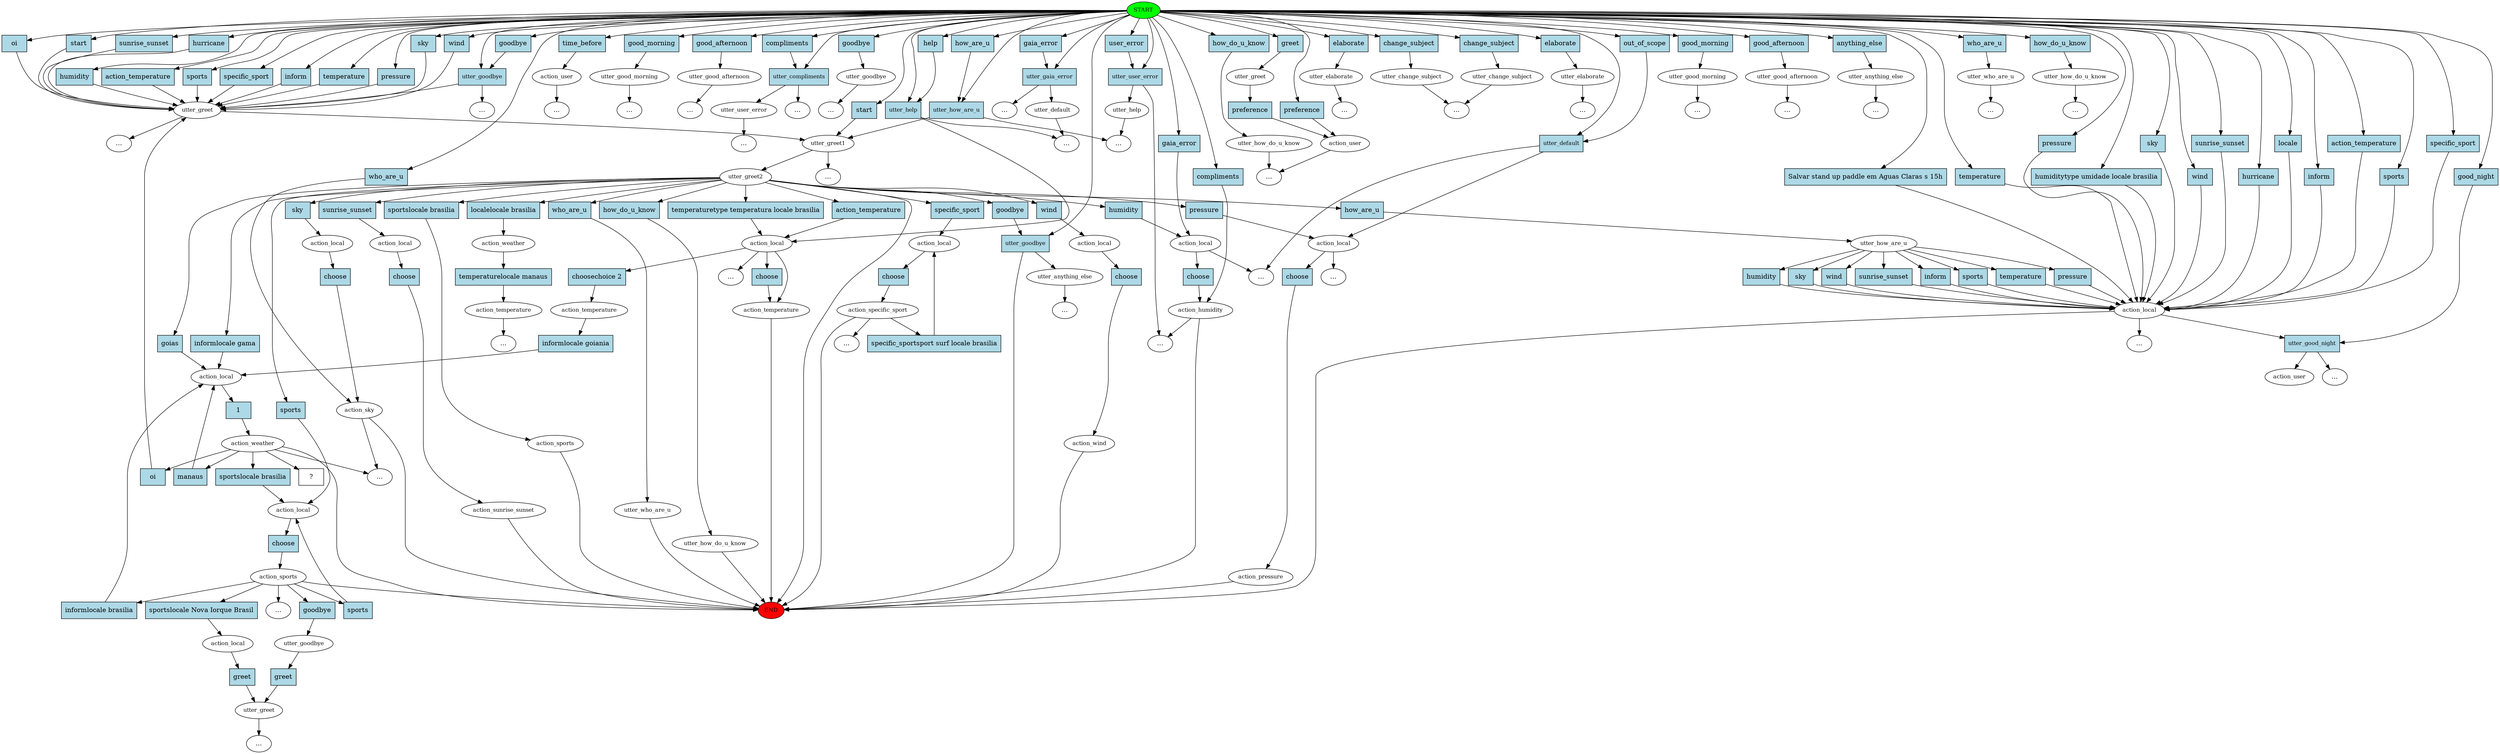 digraph  {
0 [class="start active", fillcolor=green, fontsize=12, label=START, style=filled];
"-1" [class=end, fillcolor=red, fontsize=12, label=END, style=filled];
1 [class="", fontsize=12, label=action_local];
2 [class="", fontsize=12, label=utter_greet];
5 [class=active, fontsize=12, label=utter_time_before];
6 [class="", fontsize=12, label=action_user];
"-7" [class=ellipsis, label="..."];
8 [class="", fontsize=12, label=utter_good_morning];
9 [class="", fontsize=12, label=utter_good_afternoon];
10 [class="", fontsize=12, label=utter_good_night];
20 [class="", fontsize=12, label=utter_goodbye];
"-21" [class=ellipsis, label="..."];
21 [class="", fontsize=12, label=utter_how_are_u];
"-22" [class=ellipsis, label="..."];
23 [class="", fontsize=12, label=utter_help];
"-24" [class=ellipsis, label="..."];
25 [class="", fontsize=12, label=utter_default];
"-26" [class=ellipsis, label="..."];
26 [class="", fontsize=12, label=utter_user_error];
"-27" [class=ellipsis, label="..."];
27 [class="", fontsize=12, label=utter_gaia_error];
"-28" [class=ellipsis, label="..."];
28 [class="", fontsize=12, label=utter_compliments];
"-29" [class=ellipsis, label="..."];
"-33" [class=ellipsis, label="..."];
"-34" [class=ellipsis, label="..."];
"-35" [class=ellipsis, label="..."];
35 [class="", fontsize=12, label=utter_change_subject];
"-36" [class=ellipsis, label="..."];
37 [class="", fontsize=12, label=utter_anything_else];
"-38" [class=ellipsis, label="..."];
44 [class="", fontsize=12, label=utter_who_are_u];
"-45" [class=ellipsis, label="..."];
46 [class="", fontsize=12, label=utter_how_do_u_know];
"-47" [class=ellipsis, label="..."];
68 [class="", fontsize=12, label=utter_elaborate];
"-72" [class=ellipsis, label="..."];
"-73" [class=ellipsis, label="..."];
"-75" [class=ellipsis, label="..."];
76 [class="dashed active", fontsize=12, label=action_user];
77 [class=intent, fillcolor=lightblue, label=humidity, shape=rect, style=filled];
78 [class=intent, fillcolor=lightblue, label=action_temperature, shape=rect, style=filled];
79 [class=intent, fillcolor=lightblue, label=sports, shape=rect, style=filled];
80 [class=intent, fillcolor=lightblue, label=specific_sport, shape=rect, style=filled];
81 [class=intent, fillcolor=lightblue, label=inform, shape=rect, style=filled];
82 [class=intent, fillcolor=lightblue, label=temperature, shape=rect, style=filled];
83 [class=intent, fillcolor=lightblue, label=pressure, shape=rect, style=filled];
84 [class=intent, fillcolor=lightblue, label=sky, shape=rect, style=filled];
85 [class=intent, fillcolor=lightblue, label=wind, shape=rect, style=filled];
86 [class=intent, fillcolor=lightblue, label=sunrise_sunset, shape=rect, style=filled];
87 [class=intent, fillcolor=lightblue, label=hurricane, shape=rect, style=filled];
88 [class=intent, fillcolor=lightblue, label=locale, shape=rect, style=filled];
89 [class=intent, fillcolor=lightblue, label=greet, shape=rect, style=filled];
90 [class=intent, fillcolor=lightblue, label=start, shape=rect, style=filled];
91 [class="intent active", fillcolor=lightblue, label="Salvar stand up paddle em Aguas Claras s 15h", shape=rect, style=filled];
92 [class=intent, fillcolor=lightblue, label=time_before, shape=rect, style=filled];
93 [class=intent, fillcolor=lightblue, label=good_morning, shape=rect, style=filled];
94 [class=intent, fillcolor=lightblue, label=good_afternoon, shape=rect, style=filled];
95 [class=intent, fillcolor=lightblue, label=good_night, shape=rect, style=filled];
96 [class=intent, fillcolor=lightblue, label=goodbye, shape=rect, style=filled];
97 [class=intent, fillcolor=lightblue, label=how_are_u, shape=rect, style=filled];
98 [class=intent, fillcolor=lightblue, label=help, shape=rect, style=filled];
99 [class=intent, fillcolor=lightblue, label=out_of_scope, shape=rect, style=filled];
100 [class=intent, fillcolor=lightblue, label=user_error, shape=rect, style=filled];
101 [class=intent, fillcolor=lightblue, label=gaia_error, shape=rect, style=filled];
102 [class=intent, fillcolor=lightblue, label=compliments, shape=rect, style=filled];
103 [class=intent, fillcolor=lightblue, label=change_subject, shape=rect, style=filled];
104 [class=intent, fillcolor=lightblue, label=anything_else, shape=rect, style=filled];
105 [class=intent, fillcolor=lightblue, label=who_are_u, shape=rect, style=filled];
106 [class=intent, fillcolor=lightblue, label=how_do_u_know, shape=rect, style=filled];
107 [class=intent, fillcolor=lightblue, label=elaborate, shape=rect, style=filled];
108 [class="intent active", fillcolor=lightblue, label="2 horas antes", shape=rect, style=filled];
0 -> 77  [class="", key=0];
0 -> 78  [class="", key=0];
0 -> 79  [class="", key=0];
0 -> 80  [class="", key=0];
0 -> 81  [class="", key=0];
0 -> 82  [class="", key=0];
0 -> 83  [class="", key=0];
0 -> 84  [class="", key=0];
0 -> 85  [class="", key=0];
0 -> 86  [class="", key=0];
0 -> 87  [class="", key=0];
0 -> 88  [class="", key=0];
0 -> 89  [class="", key=0];
0 -> 90  [class="", key=0];
0 -> 91  [class=active, key=0];
0 -> 92  [class="", key=0];
0 -> 93  [class="", key=0];
0 -> 94  [class="", key=0];
0 -> 95  [class="", key=0];
0 -> 96  [class="", key=0];
0 -> 97  [class="", key=0];
0 -> 98  [class="", key=0];
0 -> 99  [class="", key=0];
0 -> 100  [class="", key=0];
0 -> 101  [class="", key=0];
0 -> 102  [class="", key=0];
0 -> 103  [class="", key=0];
0 -> 104  [class="", key=0];
0 -> 105  [class="", key=0];
0 -> 106  [class="", key=0];
0 -> 107  [class="", key=0];
1 -> "-73"  [class="", key=NONE, label=""];
2 -> "-75"  [class="", key=NONE, label=""];
5 -> "-1"  [class="", key=NONE, label=""];
5 -> 108  [class=active, key=0];
6 -> "-7"  [class="", key=NONE, label=""];
8 -> "-33"  [class="", key=NONE, label=""];
9 -> "-35"  [class="", key=NONE, label=""];
10 -> "-34"  [class="", key=NONE, label=""];
20 -> "-21"  [class="", key=NONE, label=""];
21 -> "-22"  [class="", key=NONE, label=""];
23 -> "-24"  [class="", key=NONE, label=""];
25 -> "-26"  [class="", key=NONE, label=""];
26 -> "-27"  [class="", key=NONE, label=""];
27 -> "-28"  [class="", key=NONE, label=""];
28 -> "-29"  [class="", key=NONE, label=""];
35 -> "-36"  [class="", key=NONE, label=""];
37 -> "-38"  [class="", key=NONE, label=""];
44 -> "-45"  [class="", key=NONE, label=""];
46 -> "-47"  [class="", key=NONE, label=""];
68 -> "-72"  [class="", key=NONE, label=""];
77 -> 1  [class="", key=0];
78 -> 1  [class="", key=0];
79 -> 1  [class="", key=0];
80 -> 1  [class="", key=0];
81 -> 1  [class="", key=0];
82 -> 1  [class="", key=0];
83 -> 1  [class="", key=0];
84 -> 1  [class="", key=0];
85 -> 1  [class="", key=0];
86 -> 1  [class="", key=0];
87 -> 1  [class="", key=0];
88 -> 1  [class="", key=0];
89 -> 2  [class="", key=0];
90 -> 2  [class="", key=0];
91 -> 5  [class=active, key=0];
92 -> 6  [class="", key=0];
93 -> 8  [class="", key=0];
94 -> 9  [class="", key=0];
95 -> 10  [class="", key=0];
96 -> 20  [class="", key=0];
97 -> 21  [class="", key=0];
98 -> 23  [class="", key=0];
99 -> 25  [class="", key=0];
100 -> 26  [class="", key=0];
101 -> 27  [class="", key=0];
102 -> 28  [class="", key=0];
103 -> 35  [class="", key=0];
104 -> 37  [class="", key=0];
105 -> 44  [class="", key=0];
106 -> 46  [class="", key=0];
107 -> 68  [class="", key=0];
108 -> 76  [class=active, key=0];
1 [class=active, fontsize=12, label=utter_greet];
2 [class=active, fontsize=12, label=utter_greet1];
3 [class=active, fontsize=12, label=utter_greet2];
4 [class="", fontsize=12, label=utter_how_are_u];
5 [class="", fontsize=12, label=action_local];
10 [class="", fontsize=12, label=action_local];
11 [class="", fontsize=12, label=action_temperature];
21 [class="", fontsize=12, label=action_local];
22 [class="", fontsize=12, label=action_pressure];
27 [class="", fontsize=12, label=action_local];
28 [class="", fontsize=12, label=action_humidity];
43 [class="", fontsize=12, label=action_local];
44 [class="", fontsize=12, label=action_sky];
48 [class="", fontsize=12, label=action_local];
49 [class="", fontsize=12, label=action_wind];
60 [class="", fontsize=12, label=action_local];
61 [class="", fontsize=12, label=action_sunrise_sunset];
69 [class="", fontsize=12, label=utter_elaborate];
73 [class=active, fontsize=12, label=action_local];
74 [class=active, fontsize=12, label=action_weather];
"-19" [class=ellipsis, label="..."];
88 [class="", fontsize=12, label=utter_goodbye];
"-23" [class=ellipsis, label="..."];
89 [class="", fontsize=12, label=utter_how_are_u];
"-24" [class=ellipsis, label="..."];
95 [class="", fontsize=12, label=utter_help];
"-26" [class=ellipsis, label="..."];
97 [class="", fontsize=12, label=utter_default];
"-28" [class=ellipsis, label="..."];
98 [class="", fontsize=12, label=utter_user_error];
"-29" [class=ellipsis, label="..."];
99 [class="", fontsize=12, label=utter_gaia_error];
"-30" [class=ellipsis, label="..."];
100 [class="", fontsize=12, label=utter_compliments];
"-31" [class=ellipsis, label="..."];
104 [class="", fontsize=12, label=utter_goodbye];
108 [class="", fontsize=12, label=utter_good_night];
109 [class="", fontsize=12, label=utter_good_morning];
111 [class="", fontsize=12, label=utter_good_afternoon];
112 [class="", fontsize=12, label=utter_change_subject];
"-36" [class=ellipsis, label="..."];
116 [class="", fontsize=12, label=utter_anything_else];
"-37" [class=ellipsis, label="..."];
127 [class="", fontsize=12, label=action_local];
128 [class="", fontsize=12, label=action_sports];
129 [class="", fontsize=12, label=utter_goodbye];
130 [class="", fontsize=12, label=utter_greet];
134 [class="", fontsize=12, label=action_weather];
135 [class="", fontsize=12, label=action_temperature];
"-41" [class=ellipsis, label="..."];
140 [class="", fontsize=12, label=action_temperature];
146 [class="", fontsize=12, label=action_sports];
152 [class="", fontsize=12, label=action_local];
"-43" [class=ellipsis, label="..."];
157 [class="", fontsize=12, label=action_local];
158 [class="", fontsize=12, label=action_specific_sport];
"-44" [class=ellipsis, label="..."];
"-45" [class=ellipsis, label="..."];
180 [class="", fontsize=12, label=action_user];
181 [class="", fontsize=12, label=utter_greet];
"-47" [class=ellipsis, label="..."];
"-53" [class=ellipsis, label="..."];
"-54" [class=ellipsis, label="..."];
"-55" [class=ellipsis, label="..."];
"-56" [class=ellipsis, label="..."];
"-57" [class=ellipsis, label="..."];
213 [class="", fontsize=12, label=utter_who_are_u];
"-58" [class=ellipsis, label="..."];
217 [class="", fontsize=12, label=utter_who_are_u];
218 [class="", fontsize=12, label=utter_how_do_u_know];
"-59" [class=ellipsis, label="..."];
222 [class="", fontsize=12, label=utter_how_do_u_know];
237 [class="intent dashed active", label="  ?  ", shape=rect];
238 [class="intent active", fillcolor=lightblue, label=oi, shape=rect, style=filled];
239 [class=intent, fillcolor=lightblue, label=start, shape=rect, style=filled];
240 [class=intent, fillcolor=lightblue, label=elaborate, shape=rect, style=filled];
241 [class=intent, fillcolor=lightblue, label=goodbye, shape=rect, style=filled];
242 [class=intent, fillcolor=lightblue, label=how_are_u, shape=rect, style=filled];
243 [class=intent, fillcolor=lightblue, label=help, shape=rect, style=filled];
244 [class=intent, fillcolor=lightblue, label=out_of_scope, shape=rect, style=filled];
245 [class=intent, fillcolor=lightblue, label=user_error, shape=rect, style=filled];
246 [class=intent, fillcolor=lightblue, label=gaia_error, shape=rect, style=filled];
247 [class=intent, fillcolor=lightblue, label=compliments, shape=rect, style=filled];
248 [class=intent, fillcolor=lightblue, label=good_night, shape=rect, style=filled];
249 [class=intent, fillcolor=lightblue, label=good_morning, shape=rect, style=filled];
250 [class=intent, fillcolor=lightblue, label=good_afternoon, shape=rect, style=filled];
251 [class=intent, fillcolor=lightblue, label=change_subject, shape=rect, style=filled];
252 [class=intent, fillcolor=lightblue, label=anything_else, shape=rect, style=filled];
253 [class=intent, fillcolor=lightblue, label=preference, shape=rect, style=filled];
254 [class=intent, fillcolor=lightblue, label=greet, shape=rect, style=filled];
255 [class=intent, fillcolor=lightblue, label=who_are_u, shape=rect, style=filled];
256 [class=intent, fillcolor=lightblue, label=how_do_u_know, shape=rect, style=filled];
257 [class=intent, fillcolor=lightblue, label=temperature, shape=rect, style=filled];
258 [class=intent, fillcolor=lightblue, label=pressure, shape=rect, style=filled];
259 [class=intent, fillcolor=lightblue, label="humiditytype umidade locale brasilia", shape=rect, style=filled];
260 [class=intent, fillcolor=lightblue, label=sky, shape=rect, style=filled];
261 [class=intent, fillcolor=lightblue, label=wind, shape=rect, style=filled];
262 [class=intent, fillcolor=lightblue, label=sunrise_sunset, shape=rect, style=filled];
263 [class=intent, fillcolor=lightblue, label=hurricane, shape=rect, style=filled];
264 [class=intent, fillcolor=lightblue, label=locale, shape=rect, style=filled];
265 [class=intent, fillcolor=lightblue, label=inform, shape=rect, style=filled];
266 [class=intent, fillcolor=lightblue, label=action_temperature, shape=rect, style=filled];
267 [class=intent, fillcolor=lightblue, label=sports, shape=rect, style=filled];
268 [class=intent, fillcolor=lightblue, label=specific_sport, shape=rect, style=filled];
269 [class=intent, fillcolor=lightblue, label=how_are_u, shape=rect, style=filled];
270 [class=intent, fillcolor=lightblue, label="temperaturetype temperatura locale brasilia", shape=rect, style=filled];
271 [class=intent, fillcolor=lightblue, label=action_temperature, shape=rect, style=filled];
272 [class=intent, fillcolor=lightblue, label=pressure, shape=rect, style=filled];
273 [class=intent, fillcolor=lightblue, label=humidity, shape=rect, style=filled];
274 [class=intent, fillcolor=lightblue, label=sky, shape=rect, style=filled];
275 [class=intent, fillcolor=lightblue, label=wind, shape=rect, style=filled];
276 [class=intent, fillcolor=lightblue, label=sunrise_sunset, shape=rect, style=filled];
277 [class=intent, fillcolor=lightblue, label="informlocale gama", shape=rect, style=filled];
278 [class="intent active", fillcolor=lightblue, label=goias, shape=rect, style=filled];
279 [class=intent, fillcolor=lightblue, label=goodbye, shape=rect, style=filled];
280 [class=intent, fillcolor=lightblue, label=sports, shape=rect, style=filled];
281 [class=intent, fillcolor=lightblue, label="localelocale brasilia", shape=rect, style=filled];
282 [class=intent, fillcolor=lightblue, label="sportslocale brasilia", shape=rect, style=filled];
283 [class=intent, fillcolor=lightblue, label=specific_sport, shape=rect, style=filled];
284 [class=intent, fillcolor=lightblue, label=who_are_u, shape=rect, style=filled];
285 [class=intent, fillcolor=lightblue, label=how_do_u_know, shape=rect, style=filled];
286 [class=intent, fillcolor=lightblue, label=temperature, shape=rect, style=filled];
287 [class=intent, fillcolor=lightblue, label=pressure, shape=rect, style=filled];
288 [class=intent, fillcolor=lightblue, label=humidity, shape=rect, style=filled];
289 [class=intent, fillcolor=lightblue, label=sky, shape=rect, style=filled];
290 [class=intent, fillcolor=lightblue, label=wind, shape=rect, style=filled];
291 [class=intent, fillcolor=lightblue, label=sunrise_sunset, shape=rect, style=filled];
292 [class=intent, fillcolor=lightblue, label=inform, shape=rect, style=filled];
293 [class=intent, fillcolor=lightblue, label=sports, shape=rect, style=filled];
294 [class=intent, fillcolor=lightblue, label=choose, shape=rect, style=filled];
295 [class=intent, fillcolor=lightblue, label="choosechoice 2", shape=rect, style=filled];
296 [class=intent, fillcolor=lightblue, label=choose, shape=rect, style=filled];
297 [class=intent, fillcolor=lightblue, label=choose, shape=rect, style=filled];
298 [class=intent, fillcolor=lightblue, label=choose, shape=rect, style=filled];
299 [class=intent, fillcolor=lightblue, label=choose, shape=rect, style=filled];
300 [class=intent, fillcolor=lightblue, label=choose, shape=rect, style=filled];
301 [class="intent active", fillcolor=lightblue, label=1, shape=rect, style=filled];
302 [class="intent active", fillcolor=lightblue, label=manaus, shape=rect, style=filled];
303 [class="intent active", fillcolor=lightblue, label=oi, shape=rect, style=filled];
304 [class=intent, fillcolor=lightblue, label="sportslocale brasilia", shape=rect, style=filled];
305 [class=intent, fillcolor=lightblue, label=choose, shape=rect, style=filled];
306 [class=intent, fillcolor=lightblue, label=goodbye, shape=rect, style=filled];
307 [class=intent, fillcolor=lightblue, label="sportslocale Nova Iorque Brasil", shape=rect, style=filled];
308 [class=intent, fillcolor=lightblue, label="informlocale brasilia", shape=rect, style=filled];
309 [class=intent, fillcolor=lightblue, label=sports, shape=rect, style=filled];
310 [class=intent, fillcolor=lightblue, label=greet, shape=rect, style=filled];
311 [class=intent, fillcolor=lightblue, label="temperaturelocale manaus", shape=rect, style=filled];
312 [class=intent, fillcolor=lightblue, label="informlocale goiania", shape=rect, style=filled];
313 [class=intent, fillcolor=lightblue, label=greet, shape=rect, style=filled];
314 [class=intent, fillcolor=lightblue, label=choose, shape=rect, style=filled];
315 [class=intent, fillcolor=lightblue, label="specific_sportsport surf locale brasilia", shape=rect, style=filled];
316 [class=intent, fillcolor=lightblue, label=preference, shape=rect, style=filled];
0 -> 238  [class=active, key=0];
0 -> 239  [class="", key=0];
0 -> 240  [class="", key=0];
0 -> 241  [class="", key=0];
0 -> 242  [class="", key=0];
0 -> 243  [class="", key=0];
0 -> 244  [class="", key=0];
0 -> 245  [class="", key=0];
0 -> 246  [class="", key=0];
0 -> 247  [class="", key=0];
0 -> 248  [class="", key=0];
0 -> 249  [class="", key=0];
0 -> 250  [class="", key=0];
0 -> 251  [class="", key=0];
0 -> 252  [class="", key=0];
0 -> 253  [class="", key=0];
0 -> 254  [class="", key=0];
0 -> 255  [class="", key=0];
0 -> 256  [class="", key=0];
0 -> 257  [class="", key=0];
0 -> 258  [class="", key=0];
0 -> 259  [class="", key=0];
0 -> 260  [class="", key=0];
0 -> 261  [class="", key=0];
0 -> 262  [class="", key=0];
0 -> 263  [class="", key=0];
0 -> 264  [class="", key=0];
0 -> 265  [class="", key=0];
0 -> 266  [class="", key=0];
0 -> 267  [class="", key=0];
0 -> 268  [class="", key=0];
1 -> 2  [class=active, key=NONE, label=""];
2 -> 3  [class=active, key=NONE, label=""];
3 -> "-1"  [class="", key=NONE, label=""];
3 -> 269  [class="", key=0];
3 -> 270  [class="", key=0];
3 -> 271  [class="", key=0];
3 -> 272  [class="", key=0];
3 -> 273  [class="", key=0];
3 -> 274  [class="", key=0];
3 -> 275  [class="", key=0];
3 -> 276  [class="", key=0];
3 -> 277  [class="", key=0];
3 -> 278  [class=active, key=0];
3 -> 279  [class="", key=0];
3 -> 280  [class="", key=0];
3 -> 281  [class="", key=0];
3 -> 282  [class="", key=0];
3 -> 283  [class="", key=0];
3 -> 284  [class="", key=0];
3 -> 285  [class="", key=0];
4 -> 286  [class="", key=0];
4 -> 287  [class="", key=0];
4 -> 288  [class="", key=0];
4 -> 289  [class="", key=0];
4 -> 290  [class="", key=0];
4 -> 291  [class="", key=0];
4 -> 292  [class="", key=0];
4 -> 293  [class="", key=0];
5 -> "-57"  [class="", key=NONE, label=""];
10 -> 11  [class="", key=NONE, label=""];
10 -> 294  [class="", key=0];
10 -> 295  [class="", key=0];
11 -> "-1"  [class="", key=NONE, label=""];
21 -> 296  [class="", key=0];
22 -> "-1"  [class="", key=NONE, label=""];
27 -> 297  [class="", key=0];
28 -> "-1"  [class="", key=NONE, label=""];
43 -> 298  [class="", key=0];
44 -> "-1"  [class="", key=NONE, label=""];
48 -> 299  [class="", key=0];
49 -> "-1"  [class="", key=NONE, label=""];
60 -> 300  [class="", key=0];
61 -> "-1"  [class="", key=NONE, label=""];
69 -> "-19"  [class="", key=NONE, label=""];
73 -> 301  [class=active, key=0];
74 -> "-1"  [class="", key=NONE, label=""];
74 -> "-45"  [class="", key=NONE, label=""];
74 -> 237  [class=active, key=NONE, label=""];
74 -> 302  [class=active, key=0];
74 -> 303  [class=active, key=0];
74 -> 304  [class="", key=0];
88 -> "-23"  [class="", key=NONE, label=""];
89 -> "-24"  [class="", key=NONE, label=""];
95 -> "-26"  [class="", key=NONE, label=""];
97 -> "-28"  [class="", key=NONE, label=""];
98 -> "-29"  [class="", key=NONE, label=""];
99 -> "-30"  [class="", key=NONE, label=""];
100 -> "-31"  [class="", key=NONE, label=""];
104 -> "-1"  [class="", key=NONE, label=""];
108 -> "-55"  [class="", key=NONE, label=""];
109 -> "-53"  [class="", key=NONE, label=""];
111 -> "-56"  [class="", key=NONE, label=""];
112 -> "-36"  [class="", key=NONE, label=""];
116 -> "-37"  [class="", key=NONE, label=""];
127 -> 305  [class="", key=0];
128 -> "-1"  [class="", key=NONE, label=""];
128 -> "-54"  [class="", key=NONE, label=""];
128 -> 306  [class="", key=0];
128 -> 307  [class="", key=0];
128 -> 308  [class="", key=0];
128 -> 309  [class="", key=0];
129 -> 310  [class="", key=0];
130 -> "-43"  [class="", key=NONE, label=""];
134 -> 311  [class="", key=0];
135 -> "-41"  [class="", key=NONE, label=""];
140 -> 312  [class="", key=0];
146 -> "-1"  [class="", key=NONE, label=""];
152 -> 313  [class="", key=0];
157 -> 314  [class="", key=0];
158 -> "-44"  [class="", key=NONE, label=""];
158 -> "-1"  [class="", key=NONE, label=""];
158 -> 315  [class="", key=0];
180 -> "-47"  [class="", key=NONE, label=""];
181 -> 316  [class="", key=0];
213 -> "-58"  [class="", key=NONE, label=""];
217 -> "-1"  [class="", key=NONE, label=""];
218 -> "-59"  [class="", key=NONE, label=""];
222 -> "-1"  [class="", key=NONE, label=""];
238 -> 1  [class=active, key=0];
239 -> 1  [class="", key=0];
240 -> 69  [class="", key=0];
241 -> 88  [class="", key=0];
242 -> 89  [class="", key=0];
243 -> 95  [class="", key=0];
244 -> 97  [class="", key=0];
245 -> 98  [class="", key=0];
246 -> 99  [class="", key=0];
247 -> 100  [class="", key=0];
248 -> 108  [class="", key=0];
249 -> 109  [class="", key=0];
250 -> 111  [class="", key=0];
251 -> 112  [class="", key=0];
252 -> 116  [class="", key=0];
253 -> 180  [class="", key=0];
254 -> 181  [class="", key=0];
255 -> 213  [class="", key=0];
256 -> 218  [class="", key=0];
257 -> 5  [class="", key=0];
258 -> 5  [class="", key=0];
259 -> 5  [class="", key=0];
260 -> 5  [class="", key=0];
261 -> 5  [class="", key=0];
262 -> 5  [class="", key=0];
263 -> 5  [class="", key=0];
264 -> 5  [class="", key=0];
265 -> 5  [class="", key=0];
266 -> 5  [class="", key=0];
267 -> 5  [class="", key=0];
268 -> 5  [class="", key=0];
269 -> 4  [class="", key=0];
270 -> 10  [class="", key=0];
271 -> 10  [class="", key=0];
272 -> 21  [class="", key=0];
273 -> 27  [class="", key=0];
274 -> 43  [class="", key=0];
275 -> 48  [class="", key=0];
276 -> 60  [class="", key=0];
277 -> 73  [class="", key=0];
278 -> 73  [class=active, key=0];
279 -> 104  [class="", key=0];
280 -> 127  [class="", key=0];
281 -> 134  [class="", key=0];
282 -> 146  [class="", key=0];
283 -> 157  [class="", key=0];
284 -> 217  [class="", key=0];
285 -> 222  [class="", key=0];
286 -> 5  [class="", key=0];
287 -> 5  [class="", key=0];
288 -> 5  [class="", key=0];
289 -> 5  [class="", key=0];
290 -> 5  [class="", key=0];
291 -> 5  [class="", key=0];
292 -> 5  [class="", key=0];
293 -> 5  [class="", key=0];
294 -> 11  [class="", key=0];
295 -> 140  [class="", key=0];
296 -> 22  [class="", key=0];
297 -> 28  [class="", key=0];
298 -> 44  [class="", key=0];
299 -> 49  [class="", key=0];
300 -> 61  [class="", key=0];
301 -> 74  [class=active, key=0];
302 -> 73  [class=active, key=0];
303 -> 1  [class=active, key=0];
304 -> 127  [class="", key=0];
305 -> 128  [class="", key=0];
306 -> 129  [class="", key=0];
307 -> 152  [class="", key=0];
308 -> 73  [class="", key=0];
309 -> 127  [class="", key=0];
310 -> 130  [class="", key=0];
311 -> 135  [class="", key=0];
312 -> 73  [class="", key=0];
313 -> 130  [class="", key=0];
314 -> 158  [class="", key=0];
315 -> 157  [class="", key=0];
316 -> 180  [class="", key=0];
}
